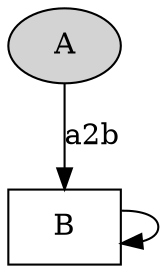digraph G {
  a [label="A", shape=ellipse, style=filled]
  b [label="B", shape=box]
  a -> b [label="a2b"]
  b -> b
}
